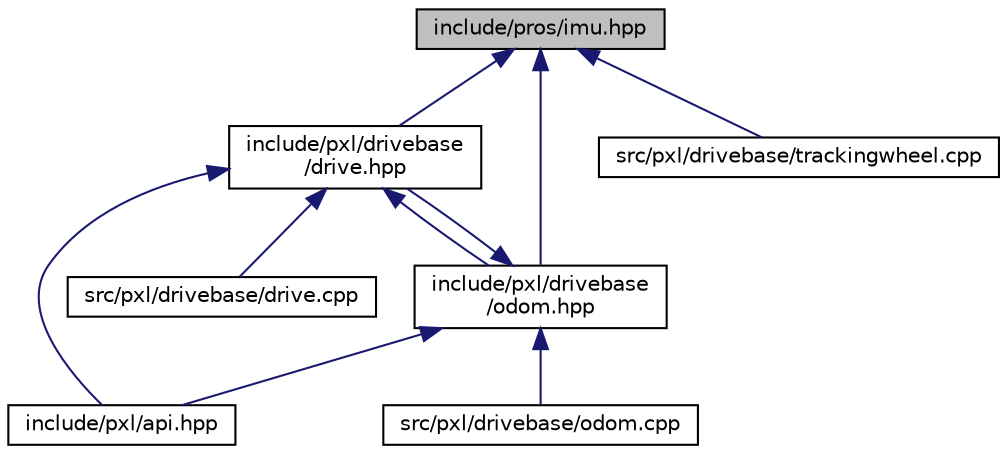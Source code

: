 digraph "include/pros/imu.hpp"
{
 // LATEX_PDF_SIZE
  edge [fontname="Helvetica",fontsize="10",labelfontname="Helvetica",labelfontsize="10"];
  node [fontname="Helvetica",fontsize="10",shape=record];
  Node1 [label="include/pros/imu.hpp",height=0.2,width=0.4,color="black", fillcolor="grey75", style="filled", fontcolor="black",tooltip=" "];
  Node1 -> Node2 [dir="back",color="midnightblue",fontsize="10",style="solid"];
  Node2 [label="include/pxl/drivebase\l/drive.hpp",height=0.2,width=0.4,color="black", fillcolor="white", style="filled",URL="$drive_8hpp.html",tooltip=" "];
  Node2 -> Node3 [dir="back",color="midnightblue",fontsize="10",style="solid"];
  Node3 [label="include/pxl/api.hpp",height=0.2,width=0.4,color="black", fillcolor="white", style="filled",URL="$pxl_2api_8hpp.html",tooltip=" "];
  Node2 -> Node4 [dir="back",color="midnightblue",fontsize="10",style="solid"];
  Node4 [label="include/pxl/drivebase\l/odom.hpp",height=0.2,width=0.4,color="black", fillcolor="white", style="filled",URL="$odom_8hpp.html",tooltip=" "];
  Node4 -> Node3 [dir="back",color="midnightblue",fontsize="10",style="solid"];
  Node4 -> Node2 [dir="back",color="midnightblue",fontsize="10",style="solid"];
  Node4 -> Node5 [dir="back",color="midnightblue",fontsize="10",style="solid"];
  Node5 [label="src/pxl/drivebase/odom.cpp",height=0.2,width=0.4,color="black", fillcolor="white", style="filled",URL="$odom_8cpp.html",tooltip=" "];
  Node2 -> Node6 [dir="back",color="midnightblue",fontsize="10",style="solid"];
  Node6 [label="src/pxl/drivebase/drive.cpp",height=0.2,width=0.4,color="black", fillcolor="white", style="filled",URL="$drive_8cpp.html",tooltip=" "];
  Node1 -> Node4 [dir="back",color="midnightblue",fontsize="10",style="solid"];
  Node1 -> Node7 [dir="back",color="midnightblue",fontsize="10",style="solid"];
  Node7 [label="src/pxl/drivebase/trackingwheel.cpp",height=0.2,width=0.4,color="black", fillcolor="white", style="filled",URL="$trackingwheel_8cpp.html",tooltip=" "];
}
